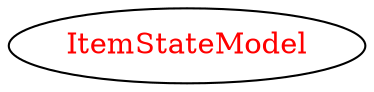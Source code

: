 digraph dependencyGraph {
 concentrate=true;
 ranksep="2.0";
 rankdir="LR"; 
 splines="ortho";
"ItemStateModel" [fontcolor="red"];
}